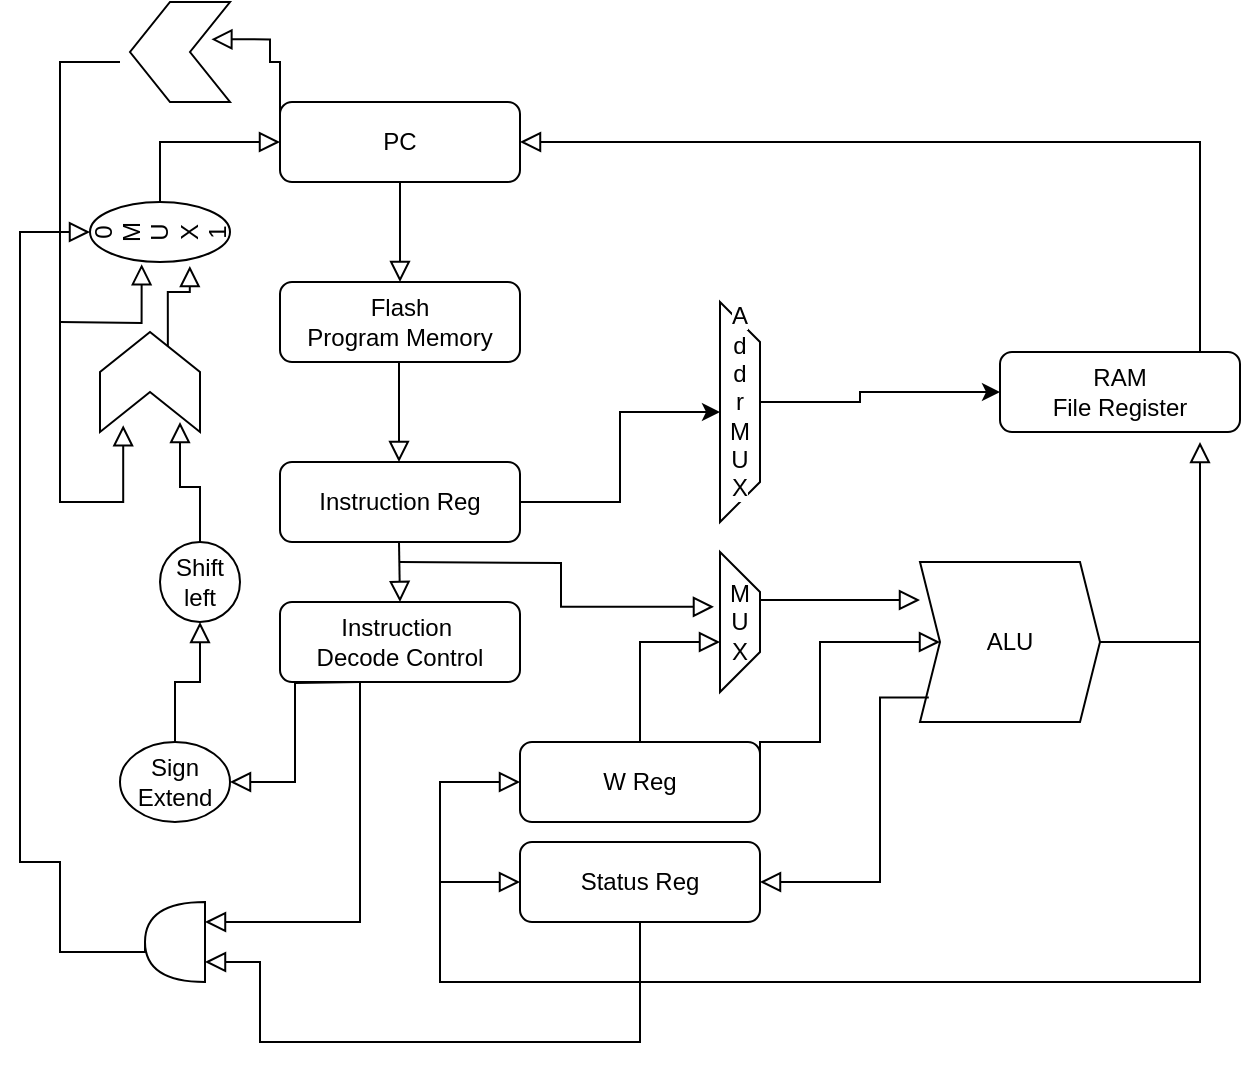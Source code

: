 <mxfile version="20.0.1" type="device"><diagram id="C5RBs43oDa-KdzZeNtuy" name="Page-1"><mxGraphModel dx="762" dy="446" grid="1" gridSize="10" guides="1" tooltips="1" connect="1" arrows="1" fold="1" page="1" pageScale="1" pageWidth="827" pageHeight="1169" math="0" shadow="0"><root><mxCell id="WIyWlLk6GJQsqaUBKTNV-0"/><mxCell id="WIyWlLk6GJQsqaUBKTNV-1" parent="WIyWlLk6GJQsqaUBKTNV-0"/><mxCell id="WIyWlLk6GJQsqaUBKTNV-2" value="" style="rounded=0;html=1;jettySize=auto;orthogonalLoop=1;fontSize=11;endArrow=block;endFill=0;endSize=8;strokeWidth=1;shadow=0;labelBackgroundColor=none;edgeStyle=orthogonalEdgeStyle;" parent="WIyWlLk6GJQsqaUBKTNV-1" source="WIyWlLk6GJQsqaUBKTNV-3" edge="1"><mxGeometry relative="1" as="geometry"><mxPoint x="220" y="170" as="targetPoint"/></mxGeometry></mxCell><mxCell id="WIyWlLk6GJQsqaUBKTNV-3" value="PC" style="rounded=1;whiteSpace=wrap;html=1;fontSize=12;glass=0;strokeWidth=1;shadow=0;" parent="WIyWlLk6GJQsqaUBKTNV-1" vertex="1"><mxGeometry x="160" y="80" width="120" height="40" as="geometry"/></mxCell><mxCell id="WIyWlLk6GJQsqaUBKTNV-7" value="Flash&lt;br&gt;Program Memory" style="rounded=1;whiteSpace=wrap;html=1;fontSize=12;glass=0;strokeWidth=1;shadow=0;" parent="WIyWlLk6GJQsqaUBKTNV-1" vertex="1"><mxGeometry x="160" y="170" width="120" height="40" as="geometry"/></mxCell><mxCell id="LqYeCj8HZ1JHIyq__kOH-10" style="edgeStyle=orthogonalEdgeStyle;rounded=0;orthogonalLoop=1;jettySize=auto;html=1;" edge="1" parent="WIyWlLk6GJQsqaUBKTNV-1" source="WIyWlLk6GJQsqaUBKTNV-12" target="LqYeCj8HZ1JHIyq__kOH-8"><mxGeometry relative="1" as="geometry"/></mxCell><mxCell id="WIyWlLk6GJQsqaUBKTNV-12" value="Instruction Reg" style="rounded=1;whiteSpace=wrap;html=1;fontSize=12;glass=0;strokeWidth=1;shadow=0;" parent="WIyWlLk6GJQsqaUBKTNV-1" vertex="1"><mxGeometry x="160" y="260" width="120" height="40" as="geometry"/></mxCell><mxCell id="LqYeCj8HZ1JHIyq__kOH-0" value="" style="rounded=0;html=1;jettySize=auto;orthogonalLoop=1;fontSize=11;endArrow=block;endFill=0;endSize=8;strokeWidth=1;shadow=0;labelBackgroundColor=none;edgeStyle=orthogonalEdgeStyle;" edge="1" parent="WIyWlLk6GJQsqaUBKTNV-1"><mxGeometry relative="1" as="geometry"><mxPoint x="219.5" y="210" as="sourcePoint"/><mxPoint x="219.5" y="260" as="targetPoint"/></mxGeometry></mxCell><mxCell id="LqYeCj8HZ1JHIyq__kOH-2" value="W Reg" style="rounded=1;whiteSpace=wrap;html=1;fontSize=12;glass=0;strokeWidth=1;shadow=0;" vertex="1" parent="WIyWlLk6GJQsqaUBKTNV-1"><mxGeometry x="280" y="400" width="120" height="40" as="geometry"/></mxCell><mxCell id="LqYeCj8HZ1JHIyq__kOH-3" value="Status Reg" style="rounded=1;whiteSpace=wrap;html=1;fontSize=12;glass=0;strokeWidth=1;shadow=0;" vertex="1" parent="WIyWlLk6GJQsqaUBKTNV-1"><mxGeometry x="280" y="450" width="120" height="40" as="geometry"/></mxCell><mxCell id="LqYeCj8HZ1JHIyq__kOH-4" value="RAM&lt;br&gt;File Register" style="rounded=1;whiteSpace=wrap;html=1;fontSize=12;glass=0;strokeWidth=1;shadow=0;" vertex="1" parent="WIyWlLk6GJQsqaUBKTNV-1"><mxGeometry x="520" y="205" width="120" height="40" as="geometry"/></mxCell><mxCell id="LqYeCj8HZ1JHIyq__kOH-5" value="Instruction&amp;nbsp;&lt;br&gt;Decode Control" style="rounded=1;whiteSpace=wrap;html=1;fontSize=12;glass=0;strokeWidth=1;shadow=0;" vertex="1" parent="WIyWlLk6GJQsqaUBKTNV-1"><mxGeometry x="160" y="330" width="120" height="40" as="geometry"/></mxCell><mxCell id="LqYeCj8HZ1JHIyq__kOH-6" value="" style="rounded=0;html=1;jettySize=auto;orthogonalLoop=1;fontSize=11;endArrow=block;endFill=0;endSize=8;strokeWidth=1;shadow=0;labelBackgroundColor=none;edgeStyle=orthogonalEdgeStyle;" edge="1" parent="WIyWlLk6GJQsqaUBKTNV-1"><mxGeometry relative="1" as="geometry"><mxPoint x="219.5" y="300" as="sourcePoint"/><mxPoint x="220" y="330" as="targetPoint"/></mxGeometry></mxCell><mxCell id="LqYeCj8HZ1JHIyq__kOH-8" value="&lt;p style=&quot;line-height: 0.6;&quot;&gt;&lt;br&gt;&lt;/p&gt;" style="shape=trapezoid;perimeter=trapezoidPerimeter;whiteSpace=wrap;html=1;fixedSize=1;rotation=90;" vertex="1" parent="WIyWlLk6GJQsqaUBKTNV-1"><mxGeometry x="335" y="225" width="110" height="20" as="geometry"/></mxCell><mxCell id="LqYeCj8HZ1JHIyq__kOH-11" style="edgeStyle=orthogonalEdgeStyle;rounded=0;orthogonalLoop=1;jettySize=auto;html=1;exitX=0.75;exitY=0;exitDx=0;exitDy=0;" edge="1" parent="WIyWlLk6GJQsqaUBKTNV-1" source="LqYeCj8HZ1JHIyq__kOH-8" target="LqYeCj8HZ1JHIyq__kOH-4"><mxGeometry relative="1" as="geometry"><Array as="points"><mxPoint x="400" y="230"/><mxPoint x="450" y="230"/><mxPoint x="450" y="225"/></Array></mxGeometry></mxCell><mxCell id="LqYeCj8HZ1JHIyq__kOH-9" value="&lt;span style=&quot;background-color: rgb(255, 255, 255);&quot;&gt;A&lt;/span&gt;&lt;br style=&quot;background-color: rgb(255, 255, 255);&quot;&gt;&lt;span style=&quot;background-color: rgb(255, 255, 255);&quot;&gt;d&lt;/span&gt;&lt;br style=&quot;background-color: rgb(255, 255, 255);&quot;&gt;&lt;span style=&quot;background-color: rgb(255, 255, 255);&quot;&gt;d&lt;/span&gt;&lt;br style=&quot;background-color: rgb(255, 255, 255);&quot;&gt;&lt;span style=&quot;background-color: rgb(255, 255, 255);&quot;&gt;r&lt;/span&gt;&lt;br style=&quot;background-color: rgb(255, 255, 255);&quot;&gt;&lt;span style=&quot;background-color: rgb(255, 255, 255);&quot;&gt;M&lt;/span&gt;&lt;br style=&quot;background-color: rgb(255, 255, 255);&quot;&gt;&lt;span style=&quot;background-color: rgb(255, 255, 255);&quot;&gt;U&lt;/span&gt;&lt;br style=&quot;background-color: rgb(255, 255, 255);&quot;&gt;&lt;span style=&quot;background-color: rgb(255, 255, 255);&quot;&gt;X&lt;/span&gt;" style="text;html=1;strokeColor=none;fillColor=none;align=center;verticalAlign=middle;whiteSpace=wrap;rounded=0;" vertex="1" parent="WIyWlLk6GJQsqaUBKTNV-1"><mxGeometry x="360" y="215" width="60" height="30" as="geometry"/></mxCell><mxCell id="LqYeCj8HZ1JHIyq__kOH-13" value="" style="shape=trapezoid;perimeter=trapezoidPerimeter;whiteSpace=wrap;html=1;fixedSize=1;rotation=90;" vertex="1" parent="WIyWlLk6GJQsqaUBKTNV-1"><mxGeometry x="355" y="330" width="70" height="20" as="geometry"/></mxCell><mxCell id="LqYeCj8HZ1JHIyq__kOH-14" value="M&lt;br&gt;U&lt;br&gt;X" style="text;html=1;strokeColor=none;fillColor=none;align=center;verticalAlign=middle;whiteSpace=wrap;rounded=0;" vertex="1" parent="WIyWlLk6GJQsqaUBKTNV-1"><mxGeometry x="380" y="310" width="20" height="60" as="geometry"/></mxCell><mxCell id="LqYeCj8HZ1JHIyq__kOH-16" value="" style="rounded=0;html=1;jettySize=auto;orthogonalLoop=1;fontSize=11;endArrow=block;endFill=0;endSize=8;strokeWidth=1;shadow=0;labelBackgroundColor=none;edgeStyle=orthogonalEdgeStyle;entryX=-0.151;entryY=0.373;entryDx=0;entryDy=0;entryPerimeter=0;" edge="1" parent="WIyWlLk6GJQsqaUBKTNV-1" target="LqYeCj8HZ1JHIyq__kOH-14"><mxGeometry relative="1" as="geometry"><mxPoint x="220" y="310" as="sourcePoint"/><mxPoint x="310" y="365" as="targetPoint"/></mxGeometry></mxCell><mxCell id="LqYeCj8HZ1JHIyq__kOH-17" value="ALU" style="shape=step;perimeter=stepPerimeter;whiteSpace=wrap;html=1;fixedSize=1;size=10;" vertex="1" parent="WIyWlLk6GJQsqaUBKTNV-1"><mxGeometry x="480" y="310" width="90" height="80" as="geometry"/></mxCell><mxCell id="LqYeCj8HZ1JHIyq__kOH-18" value="" style="rounded=0;html=1;jettySize=auto;orthogonalLoop=1;fontSize=11;endArrow=block;endFill=0;endSize=8;strokeWidth=1;shadow=0;labelBackgroundColor=none;edgeStyle=orthogonalEdgeStyle;" edge="1" parent="WIyWlLk6GJQsqaUBKTNV-1"><mxGeometry relative="1" as="geometry"><mxPoint x="400" y="329" as="sourcePoint"/><mxPoint x="480" y="329" as="targetPoint"/></mxGeometry></mxCell><mxCell id="LqYeCj8HZ1JHIyq__kOH-19" value="" style="rounded=0;html=1;jettySize=auto;orthogonalLoop=1;fontSize=11;endArrow=block;endFill=0;endSize=8;strokeWidth=1;shadow=0;labelBackgroundColor=none;edgeStyle=orthogonalEdgeStyle;exitX=1;exitY=0.5;exitDx=0;exitDy=0;entryX=0;entryY=0.5;entryDx=0;entryDy=0;" edge="1" parent="WIyWlLk6GJQsqaUBKTNV-1" source="LqYeCj8HZ1JHIyq__kOH-2" target="LqYeCj8HZ1JHIyq__kOH-17"><mxGeometry relative="1" as="geometry"><mxPoint x="400" y="370" as="sourcePoint"/><mxPoint x="480" y="370" as="targetPoint"/><Array as="points"><mxPoint x="400" y="400"/><mxPoint x="430" y="400"/><mxPoint x="430" y="350"/></Array></mxGeometry></mxCell><mxCell id="LqYeCj8HZ1JHIyq__kOH-20" value="" style="rounded=0;html=1;jettySize=auto;orthogonalLoop=1;fontSize=11;endArrow=block;endFill=0;endSize=8;strokeWidth=1;shadow=0;labelBackgroundColor=none;edgeStyle=orthogonalEdgeStyle;exitX=1;exitY=0.5;exitDx=0;exitDy=0;entryX=0;entryY=0.5;entryDx=0;entryDy=0;" edge="1" parent="WIyWlLk6GJQsqaUBKTNV-1" source="LqYeCj8HZ1JHIyq__kOH-17" target="LqYeCj8HZ1JHIyq__kOH-3"><mxGeometry relative="1" as="geometry"><mxPoint x="580" y="370" as="sourcePoint"/><mxPoint x="660" y="510" as="targetPoint"/><Array as="points"><mxPoint x="620" y="350"/><mxPoint x="620" y="520"/><mxPoint x="240" y="520"/><mxPoint x="240" y="470"/></Array></mxGeometry></mxCell><mxCell id="LqYeCj8HZ1JHIyq__kOH-21" value="" style="rounded=0;html=1;jettySize=auto;orthogonalLoop=1;fontSize=11;endArrow=block;endFill=0;endSize=8;strokeWidth=1;shadow=0;labelBackgroundColor=none;edgeStyle=orthogonalEdgeStyle;entryX=0;entryY=0.5;entryDx=0;entryDy=0;" edge="1" parent="WIyWlLk6GJQsqaUBKTNV-1" target="LqYeCj8HZ1JHIyq__kOH-2"><mxGeometry relative="1" as="geometry"><mxPoint x="240" y="470" as="sourcePoint"/><mxPoint x="210" y="450" as="targetPoint"/><Array as="points"><mxPoint x="240" y="420"/></Array></mxGeometry></mxCell><mxCell id="LqYeCj8HZ1JHIyq__kOH-22" value="" style="rounded=0;html=1;jettySize=auto;orthogonalLoop=1;fontSize=11;endArrow=block;endFill=0;endSize=8;strokeWidth=1;shadow=0;labelBackgroundColor=none;edgeStyle=orthogonalEdgeStyle;entryX=0;entryY=0.5;entryDx=0;entryDy=0;" edge="1" parent="WIyWlLk6GJQsqaUBKTNV-1"><mxGeometry relative="1" as="geometry"><mxPoint x="340" y="400" as="sourcePoint"/><mxPoint x="380" y="350" as="targetPoint"/><Array as="points"><mxPoint x="340" y="350"/></Array></mxGeometry></mxCell><mxCell id="LqYeCj8HZ1JHIyq__kOH-23" value="" style="rounded=0;html=1;jettySize=auto;orthogonalLoop=1;fontSize=11;endArrow=block;endFill=0;endSize=8;strokeWidth=1;shadow=0;labelBackgroundColor=none;edgeStyle=orthogonalEdgeStyle;exitX=0.049;exitY=0.847;exitDx=0;exitDy=0;exitPerimeter=0;entryX=1;entryY=0.5;entryDx=0;entryDy=0;" edge="1" parent="WIyWlLk6GJQsqaUBKTNV-1" source="LqYeCj8HZ1JHIyq__kOH-17" target="LqYeCj8HZ1JHIyq__kOH-3"><mxGeometry relative="1" as="geometry"><mxPoint x="460" y="480" as="sourcePoint"/><mxPoint x="410" y="480" as="targetPoint"/><Array as="points"><mxPoint x="460" y="378"/><mxPoint x="460" y="470"/></Array></mxGeometry></mxCell><mxCell id="LqYeCj8HZ1JHIyq__kOH-25" value="" style="rounded=0;html=1;jettySize=auto;orthogonalLoop=1;fontSize=11;endArrow=block;endFill=0;endSize=8;strokeWidth=1;shadow=0;labelBackgroundColor=none;edgeStyle=orthogonalEdgeStyle;" edge="1" parent="WIyWlLk6GJQsqaUBKTNV-1"><mxGeometry relative="1" as="geometry"><mxPoint x="620" y="350" as="sourcePoint"/><mxPoint x="620" y="250" as="targetPoint"/><Array as="points"><mxPoint x="620" y="300"/></Array></mxGeometry></mxCell><mxCell id="LqYeCj8HZ1JHIyq__kOH-26" value="" style="rounded=0;html=1;jettySize=auto;orthogonalLoop=1;fontSize=11;endArrow=block;endFill=0;endSize=8;strokeWidth=1;shadow=0;labelBackgroundColor=none;edgeStyle=orthogonalEdgeStyle;entryX=1;entryY=0.5;entryDx=0;entryDy=0;" edge="1" parent="WIyWlLk6GJQsqaUBKTNV-1" target="WIyWlLk6GJQsqaUBKTNV-3"><mxGeometry relative="1" as="geometry"><mxPoint x="620" y="205" as="sourcePoint"/><mxPoint x="620" y="105" as="targetPoint"/><Array as="points"><mxPoint x="620" y="100"/></Array></mxGeometry></mxCell><mxCell id="LqYeCj8HZ1JHIyq__kOH-27" value="" style="shape=step;perimeter=stepPerimeter;whiteSpace=wrap;html=1;fixedSize=1;rotation=-90;" vertex="1" parent="WIyWlLk6GJQsqaUBKTNV-1"><mxGeometry x="70" y="195" width="50" height="50" as="geometry"/></mxCell><mxCell id="LqYeCj8HZ1JHIyq__kOH-28" value="Sign&lt;br&gt;Extend" style="ellipse;whiteSpace=wrap;html=1;" vertex="1" parent="WIyWlLk6GJQsqaUBKTNV-1"><mxGeometry x="80" y="400" width="55" height="40" as="geometry"/></mxCell><mxCell id="LqYeCj8HZ1JHIyq__kOH-29" value="" style="rounded=0;html=1;jettySize=auto;orthogonalLoop=1;fontSize=11;endArrow=block;endFill=0;endSize=8;strokeWidth=1;shadow=0;labelBackgroundColor=none;edgeStyle=orthogonalEdgeStyle;entryX=1;entryY=0.5;entryDx=0;entryDy=0;" edge="1" parent="WIyWlLk6GJQsqaUBKTNV-1" target="LqYeCj8HZ1JHIyq__kOH-28"><mxGeometry relative="1" as="geometry"><mxPoint x="200" y="370" as="sourcePoint"/><mxPoint x="200" y="420" as="targetPoint"/></mxGeometry></mxCell><mxCell id="LqYeCj8HZ1JHIyq__kOH-30" value="Shift&lt;br&gt;left" style="ellipse;whiteSpace=wrap;html=1;" vertex="1" parent="WIyWlLk6GJQsqaUBKTNV-1"><mxGeometry x="100" y="300" width="40" height="40" as="geometry"/></mxCell><mxCell id="LqYeCj8HZ1JHIyq__kOH-31" value="" style="rounded=0;html=1;jettySize=auto;orthogonalLoop=1;fontSize=11;endArrow=block;endFill=0;endSize=8;strokeWidth=1;shadow=0;labelBackgroundColor=none;edgeStyle=orthogonalEdgeStyle;exitX=0.5;exitY=0;exitDx=0;exitDy=0;entryX=0.5;entryY=1;entryDx=0;entryDy=0;" edge="1" parent="WIyWlLk6GJQsqaUBKTNV-1" source="LqYeCj8HZ1JHIyq__kOH-28" target="LqYeCj8HZ1JHIyq__kOH-30"><mxGeometry relative="1" as="geometry"><mxPoint x="80" y="410" as="sourcePoint"/><mxPoint x="80" y="360" as="targetPoint"/></mxGeometry></mxCell><mxCell id="LqYeCj8HZ1JHIyq__kOH-32" value="" style="shape=step;perimeter=stepPerimeter;whiteSpace=wrap;html=1;fixedSize=1;rotation=-180;" vertex="1" parent="WIyWlLk6GJQsqaUBKTNV-1"><mxGeometry x="85" y="30" width="50" height="50" as="geometry"/></mxCell><mxCell id="LqYeCj8HZ1JHIyq__kOH-33" value="" style="rounded=0;html=1;jettySize=auto;orthogonalLoop=1;fontSize=11;endArrow=block;endFill=0;endSize=8;strokeWidth=1;shadow=0;labelBackgroundColor=none;edgeStyle=orthogonalEdgeStyle;entryX=0.186;entryY=0.627;entryDx=0;entryDy=0;entryPerimeter=0;exitX=0;exitY=0.25;exitDx=0;exitDy=0;" edge="1" parent="WIyWlLk6GJQsqaUBKTNV-1" source="WIyWlLk6GJQsqaUBKTNV-3" target="LqYeCj8HZ1JHIyq__kOH-32"><mxGeometry relative="1" as="geometry"><mxPoint x="159" y="20" as="sourcePoint"/><mxPoint x="159" y="70" as="targetPoint"/><Array as="points"><mxPoint x="160" y="60"/><mxPoint x="155" y="60"/><mxPoint x="155" y="49"/></Array></mxGeometry></mxCell><mxCell id="LqYeCj8HZ1JHIyq__kOH-34" value="" style="rounded=0;html=1;jettySize=auto;orthogonalLoop=1;fontSize=11;endArrow=block;endFill=0;endSize=8;strokeWidth=1;shadow=0;labelBackgroundColor=none;edgeStyle=orthogonalEdgeStyle;entryX=0.068;entryY=0.232;entryDx=0;entryDy=0;entryPerimeter=0;" edge="1" parent="WIyWlLk6GJQsqaUBKTNV-1" target="LqYeCj8HZ1JHIyq__kOH-27"><mxGeometry relative="1" as="geometry"><mxPoint x="80" y="60" as="sourcePoint"/><mxPoint x="40" y="280" as="targetPoint"/><Array as="points"><mxPoint x="50" y="60"/><mxPoint x="50" y="280"/><mxPoint x="82" y="280"/></Array></mxGeometry></mxCell><mxCell id="LqYeCj8HZ1JHIyq__kOH-35" value="" style="rounded=0;html=1;jettySize=auto;orthogonalLoop=1;fontSize=11;endArrow=block;endFill=0;endSize=8;strokeWidth=1;shadow=0;labelBackgroundColor=none;edgeStyle=orthogonalEdgeStyle;entryX=0.1;entryY=0.8;entryDx=0;entryDy=0;entryPerimeter=0;exitX=0.5;exitY=0;exitDx=0;exitDy=0;" edge="1" parent="WIyWlLk6GJQsqaUBKTNV-1" source="LqYeCj8HZ1JHIyq__kOH-30" target="LqYeCj8HZ1JHIyq__kOH-27"><mxGeometry relative="1" as="geometry"><mxPoint x="139" y="225" as="sourcePoint"/><mxPoint x="139" y="275" as="targetPoint"/></mxGeometry></mxCell><mxCell id="LqYeCj8HZ1JHIyq__kOH-36" value="0&lt;br&gt;M&lt;br&gt;U&lt;br&gt;X&lt;br&gt;1" style="ellipse;whiteSpace=wrap;html=1;rotation=-90;" vertex="1" parent="WIyWlLk6GJQsqaUBKTNV-1"><mxGeometry x="85" y="110" width="30" height="70" as="geometry"/></mxCell><mxCell id="LqYeCj8HZ1JHIyq__kOH-37" value="" style="rounded=0;html=1;jettySize=auto;orthogonalLoop=1;fontSize=11;endArrow=block;endFill=0;endSize=8;strokeWidth=1;shadow=0;labelBackgroundColor=none;edgeStyle=orthogonalEdgeStyle;entryX=-0.066;entryY=0.713;entryDx=0;entryDy=0;entryPerimeter=0;exitX=1;exitY=0.75;exitDx=0;exitDy=0;" edge="1" parent="WIyWlLk6GJQsqaUBKTNV-1" source="LqYeCj8HZ1JHIyq__kOH-27" target="LqYeCj8HZ1JHIyq__kOH-36"><mxGeometry relative="1" as="geometry"><mxPoint x="134" y="190" as="sourcePoint"/><mxPoint x="134" y="240" as="targetPoint"/></mxGeometry></mxCell><mxCell id="LqYeCj8HZ1JHIyq__kOH-38" value="" style="rounded=0;html=1;jettySize=auto;orthogonalLoop=1;fontSize=11;endArrow=block;endFill=0;endSize=8;strokeWidth=1;shadow=0;labelBackgroundColor=none;edgeStyle=orthogonalEdgeStyle;entryX=-0.036;entryY=0.369;entryDx=0;entryDy=0;entryPerimeter=0;" edge="1" parent="WIyWlLk6GJQsqaUBKTNV-1" target="LqYeCj8HZ1JHIyq__kOH-36"><mxGeometry relative="1" as="geometry"><mxPoint x="50" y="190" as="sourcePoint"/><mxPoint x="70" y="220" as="targetPoint"/></mxGeometry></mxCell><mxCell id="LqYeCj8HZ1JHIyq__kOH-39" value="" style="rounded=0;html=1;jettySize=auto;orthogonalLoop=1;fontSize=11;endArrow=block;endFill=0;endSize=8;strokeWidth=1;shadow=0;labelBackgroundColor=none;edgeStyle=orthogonalEdgeStyle;entryX=0;entryY=0.5;entryDx=0;entryDy=0;exitX=1;exitY=0.5;exitDx=0;exitDy=0;" edge="1" parent="WIyWlLk6GJQsqaUBKTNV-1" source="LqYeCj8HZ1JHIyq__kOH-36" target="WIyWlLk6GJQsqaUBKTNV-3"><mxGeometry relative="1" as="geometry"><mxPoint x="330" y="140" as="sourcePoint"/><mxPoint x="330" y="190" as="targetPoint"/></mxGeometry></mxCell><mxCell id="LqYeCj8HZ1JHIyq__kOH-40" value="" style="shape=or;whiteSpace=wrap;html=1;rotation=-180;" vertex="1" parent="WIyWlLk6GJQsqaUBKTNV-1"><mxGeometry x="92.5" y="480" width="30" height="40" as="geometry"/></mxCell><mxCell id="LqYeCj8HZ1JHIyq__kOH-41" value="" style="rounded=0;html=1;jettySize=auto;orthogonalLoop=1;fontSize=11;endArrow=block;endFill=0;endSize=8;strokeWidth=1;shadow=0;labelBackgroundColor=none;edgeStyle=orthogonalEdgeStyle;entryX=0;entryY=0.25;entryDx=0;entryDy=0;entryPerimeter=0;" edge="1" parent="WIyWlLk6GJQsqaUBKTNV-1" source="LqYeCj8HZ1JHIyq__kOH-3" target="LqYeCj8HZ1JHIyq__kOH-40"><mxGeometry relative="1" as="geometry"><mxPoint x="140" y="600" as="sourcePoint"/><mxPoint x="70" y="540" as="targetPoint"/><Array as="points"><mxPoint x="340" y="550"/><mxPoint x="150" y="550"/><mxPoint x="150" y="510"/></Array></mxGeometry></mxCell><mxCell id="LqYeCj8HZ1JHIyq__kOH-42" value="" style="rounded=0;html=1;jettySize=auto;orthogonalLoop=1;fontSize=11;endArrow=block;endFill=0;endSize=8;strokeWidth=1;shadow=0;labelBackgroundColor=none;edgeStyle=orthogonalEdgeStyle;entryX=0.5;entryY=0;entryDx=0;entryDy=0;exitX=1;exitY=0.5;exitDx=0;exitDy=0;exitPerimeter=0;" edge="1" parent="WIyWlLk6GJQsqaUBKTNV-1" source="LqYeCj8HZ1JHIyq__kOH-40" target="LqYeCj8HZ1JHIyq__kOH-36"><mxGeometry relative="1" as="geometry"><mxPoint x="60" y="500" as="sourcePoint"/><mxPoint x="20" y="140" as="targetPoint"/><Array as="points"><mxPoint x="50" y="505"/><mxPoint x="50" y="460"/><mxPoint x="30" y="460"/><mxPoint x="30" y="145"/></Array></mxGeometry></mxCell><mxCell id="LqYeCj8HZ1JHIyq__kOH-43" value="" style="rounded=0;html=1;jettySize=auto;orthogonalLoop=1;fontSize=11;endArrow=block;endFill=0;endSize=8;strokeWidth=1;shadow=0;labelBackgroundColor=none;edgeStyle=orthogonalEdgeStyle;entryX=0;entryY=0.75;entryDx=0;entryDy=0;entryPerimeter=0;" edge="1" parent="WIyWlLk6GJQsqaUBKTNV-1" target="LqYeCj8HZ1JHIyq__kOH-40"><mxGeometry relative="1" as="geometry"><mxPoint x="200" y="370" as="sourcePoint"/><mxPoint x="200" y="500" as="targetPoint"/><Array as="points"><mxPoint x="200" y="490"/></Array></mxGeometry></mxCell></root></mxGraphModel></diagram></mxfile>
